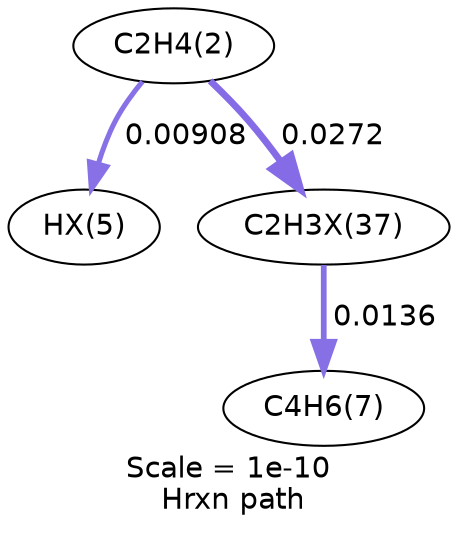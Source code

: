 digraph reaction_paths {
center=1;
s5 -> s29[fontname="Helvetica", style="setlinewidth(2.45)", arrowsize=1.23, color="0.7, 0.509, 0.9"
, label=" 0.00908"];
s5 -> s30[fontname="Helvetica", style="setlinewidth(3.28)", arrowsize=1.64, color="0.7, 0.527, 0.9"
, label=" 0.0272"];
s30 -> s8[fontname="Helvetica", style="setlinewidth(2.76)", arrowsize=1.38, color="0.7, 0.514, 0.9"
, label=" 0.0136"];
s5 [ fontname="Helvetica", label="C2H4(2)"];
s8 [ fontname="Helvetica", label="C4H6(7)"];
s29 [ fontname="Helvetica", label="HX(5)"];
s30 [ fontname="Helvetica", label="C2H3X(37)"];
 label = "Scale = 1e-10\l Hrxn path";
 fontname = "Helvetica";
}
